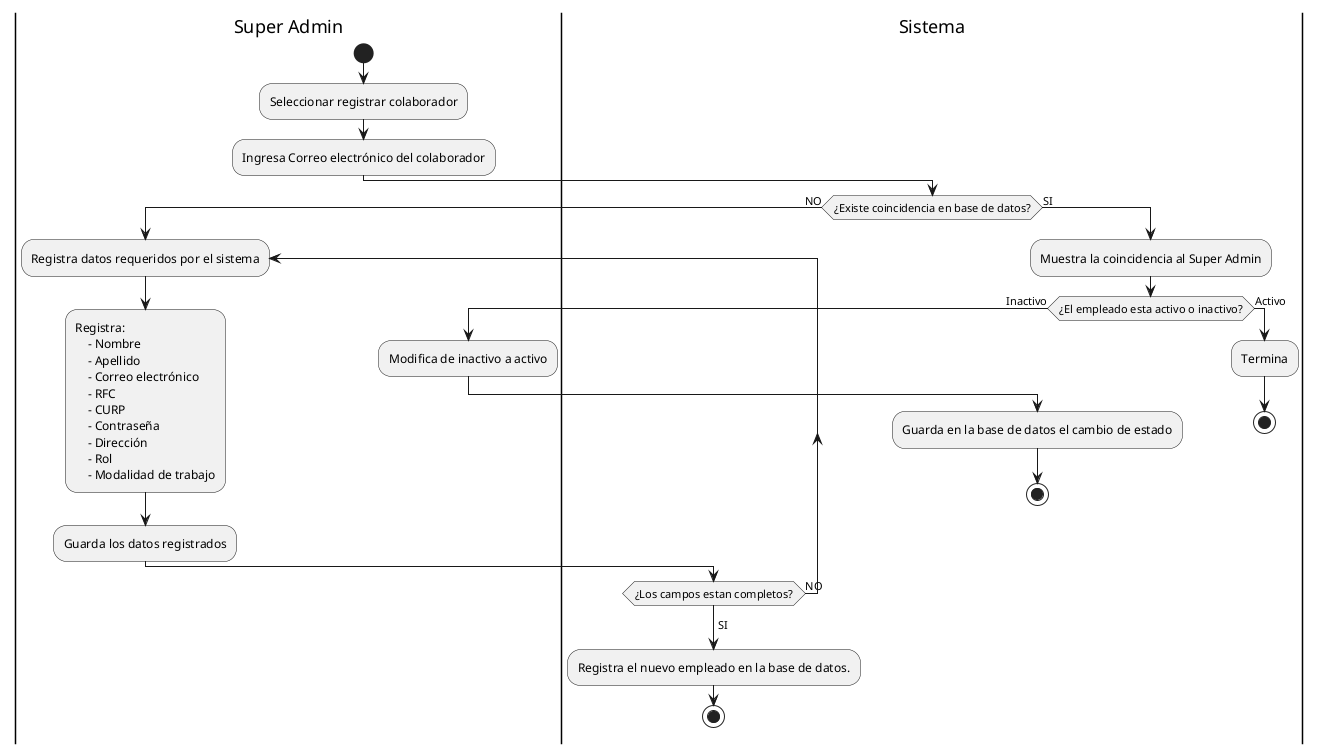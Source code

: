 @startuml CU01 - Superadmin registra alta de empleado
|Super Admin|
start
:Seleccionar registrar colaborador;
:Ingresa Correo electrónico del colaborador;
|Sistema|
if(¿Existe coincidencia en base de datos?) then 
->NO;
|Super Admin|
repeat:Registra datos requeridos por el sistema;
:Registra:
    - Nombre    
    - Apellido
    - Correo electrónico
    - RFC
    - CURP
    - Contraseña
    - Dirección
    - Rol
    - Modalidad de trabajo;
:Guarda los datos registrados;
|Sistema|
repeat while (¿Los campos estan completos?) is (NO)
->SI;
:Registra el nuevo empleado en la base de datos.;
stop
else(SI)
:Muestra la coincidencia al Super Admin;
if(¿El empleado esta activo o inactivo?) then
-> Inactivo;
|Super Admin|
:Modifica de inactivo a activo;
|Sistema|
:Guarda en la base de datos el cambio de estado;
stop
|Sistema|
else(Activo)
:Termina;
stop

@enduml

